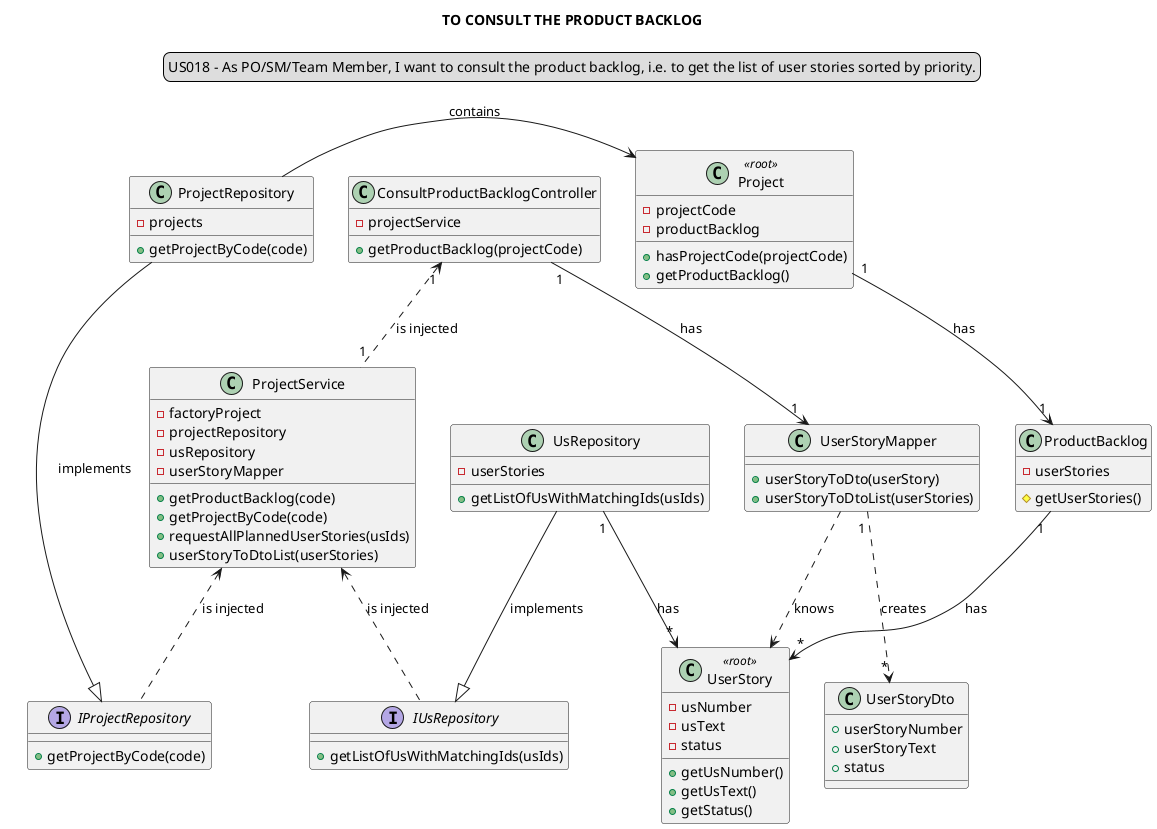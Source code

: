 @startuml
'https://plantuml.com/class-diagram'

title TO CONSULT THE PRODUCT BACKLOG
skinparam sequenceMessageAlign center
legend top
US018 - As PO/SM/Team Member, I want to consult the product backlog, i.e. to get the list of user stories sorted by priority.
end legend

class "ConsultProductBacklogController" {
-projectService
+getProductBacklog(projectCode)
}

class "ProjectService"{
-factoryProject
-projectRepository
-usRepository
-userStoryMapper
+getProductBacklog(code)
+getProjectByCode(code)
+requestAllPlannedUserStories(usIds)
+userStoryToDtoList(userStories)
}


class "Project" <<root>>{
-projectCode
-productBacklog
+hasProjectCode(projectCode)
+getProductBacklog()
}

class "ProductBacklog"{
-userStories
#getUserStories()
}



class "UsRepository"{
-userStories
+getListOfUsWithMatchingIds(usIds)
}

class "UserStoryMapper"{
+userStoryToDto(userStory)
+userStoryToDtoList(userStories)
}

class "UserStory" <<root>>{
-usNumber
-usText
-status
+getUsNumber()
+getUsText()
+getStatus()
}

interface "IProjectRepository" {
+getProjectByCode(code)
}

interface "IUsRepository" {
+getListOfUsWithMatchingIds(usIds)
}

class ProjectRepository{
-projects
+getProjectByCode(code)
}

class "UserStoryDto"{
+userStoryNumber
+userStoryText
+status
}

"ConsultProductBacklogController" "1"<.."1" "ProjectService":  is injected

"Project" "1"-->"1" "ProductBacklog": has
"ProductBacklog" "1"-->"*" "UserStory": has
"ProjectRepository" -> "Project" : contains

"UsRepository" "1"->"*" "UserStory": has
"ConsultProductBacklogController" "1"-->"1" "UserStoryMapper" : has
"UserStoryMapper" "1 "..> "*" "UserStoryDto" : creates
"UserStoryMapper" ..> "UserStory" : knows
"ProjectRepository" --|> "IProjectRepository" : implements
"ProjectService" <.. "IProjectRepository" : is injected
"ProjectService" <.. "IUsRepository" : is injected
"UsRepository" --|> "IUsRepository" :implements
@enduml